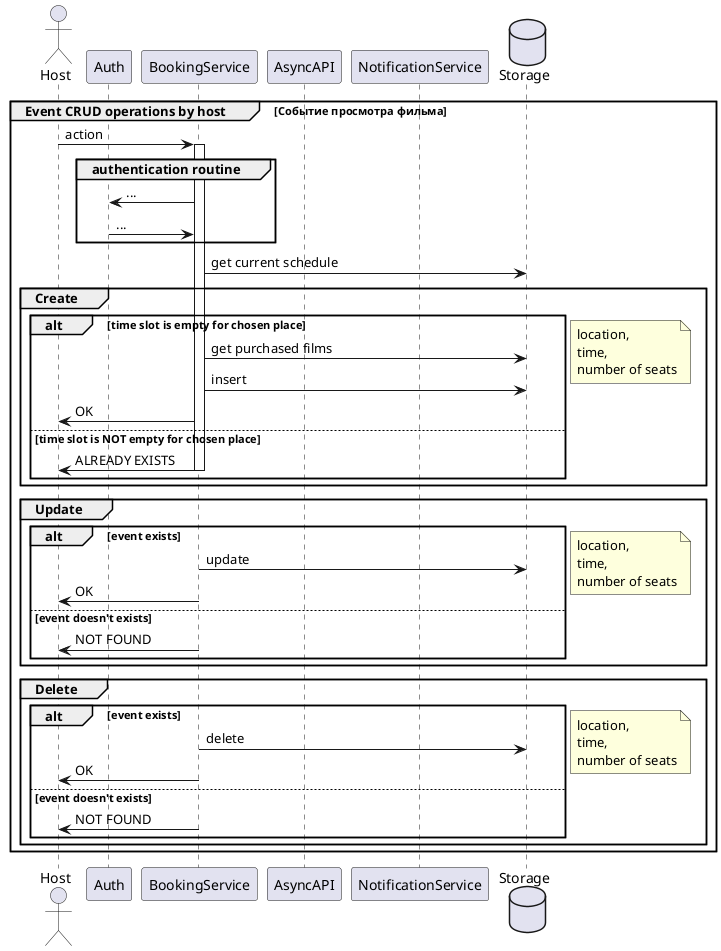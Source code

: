 @startuml
actor Host
participant Auth
participant BookingService as BillingService
participant AsyncAPI
participant NotificationService

database Storage

group Event CRUD operations by host [Событие просмотра фильма]
    Host -> BillingService ++: action

    group authentication routine
        BillingService -> Auth: ...
        Auth -> BillingService: ...
    end

    BillingService -> Storage: get current schedule

    group Create
        alt time slot is empty for chosen place
            BillingService -> Storage: get purchased films
            BillingService -> Storage: insert
            BillingService -> Host: OK

        else time slot is NOT empty for chosen place
            BillingService -> Host --: ALREADY EXISTS
        end

        note right: location, \ntime, \nnumber of seats
    end

    group Update
        alt event exists
            BillingService -> Storage: update
            BillingService -> Host: OK

        else event doesn't exists
            BillingService -> Host --: NOT FOUND
        end

        note right: location, \ntime, \nnumber of seats
    end

    group Delete
        alt event exists
            BillingService -> Storage: delete
            BillingService -> Host: OK

        else event doesn't exists
            BillingService -> Host --: NOT FOUND
        end

        note right: location, \ntime, \nnumber of seats
    end

end

@enduml